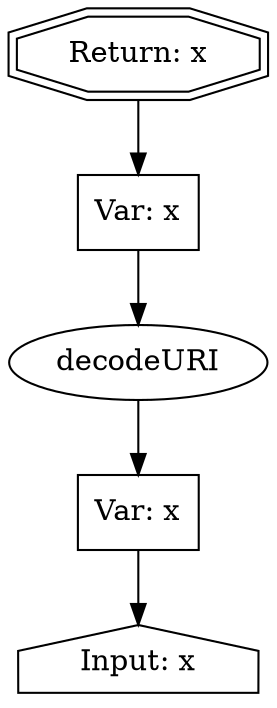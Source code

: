 digraph cfg {
  n1 [shape=doubleoctagon, label="Return: x"];
  n3 [shape=house, label="Input: x"];
  n4 [shape=ellipse, label="decodeURI"];
  n2 [shape=box, label="Var: x"];
  n7 [shape=box, label="Var: x"];
  n4 -> n2;
  n2 -> n3;
  n1 -> n7;
  n7 -> n4;
} 